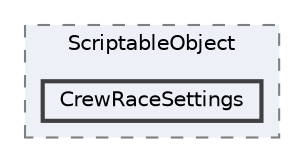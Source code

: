 digraph "Assets/ScriptableObject/CrewRaceSettings"
{
 // INTERACTIVE_SVG=YES
 // LATEX_PDF_SIZE
  bgcolor="transparent";
  edge [fontname=Helvetica,fontsize=10,labelfontname=Helvetica,labelfontsize=10];
  node [fontname=Helvetica,fontsize=10,shape=box,height=0.2,width=0.4];
  compound=true
  subgraph clusterdir_c8a778797b63817167a4b32a29bdf082 {
    graph [ bgcolor="#edf0f7", pencolor="grey50", label="ScriptableObject", fontname=Helvetica,fontsize=10 style="filled,dashed", URL="dir_c8a778797b63817167a4b32a29bdf082.html",tooltip=""]
  dir_09f6645ae2e40aee19e95ed3b6805584 [label="CrewRaceSettings", fillcolor="#edf0f7", color="grey25", style="filled,bold", URL="dir_09f6645ae2e40aee19e95ed3b6805584.html",tooltip=""];
  }
}
